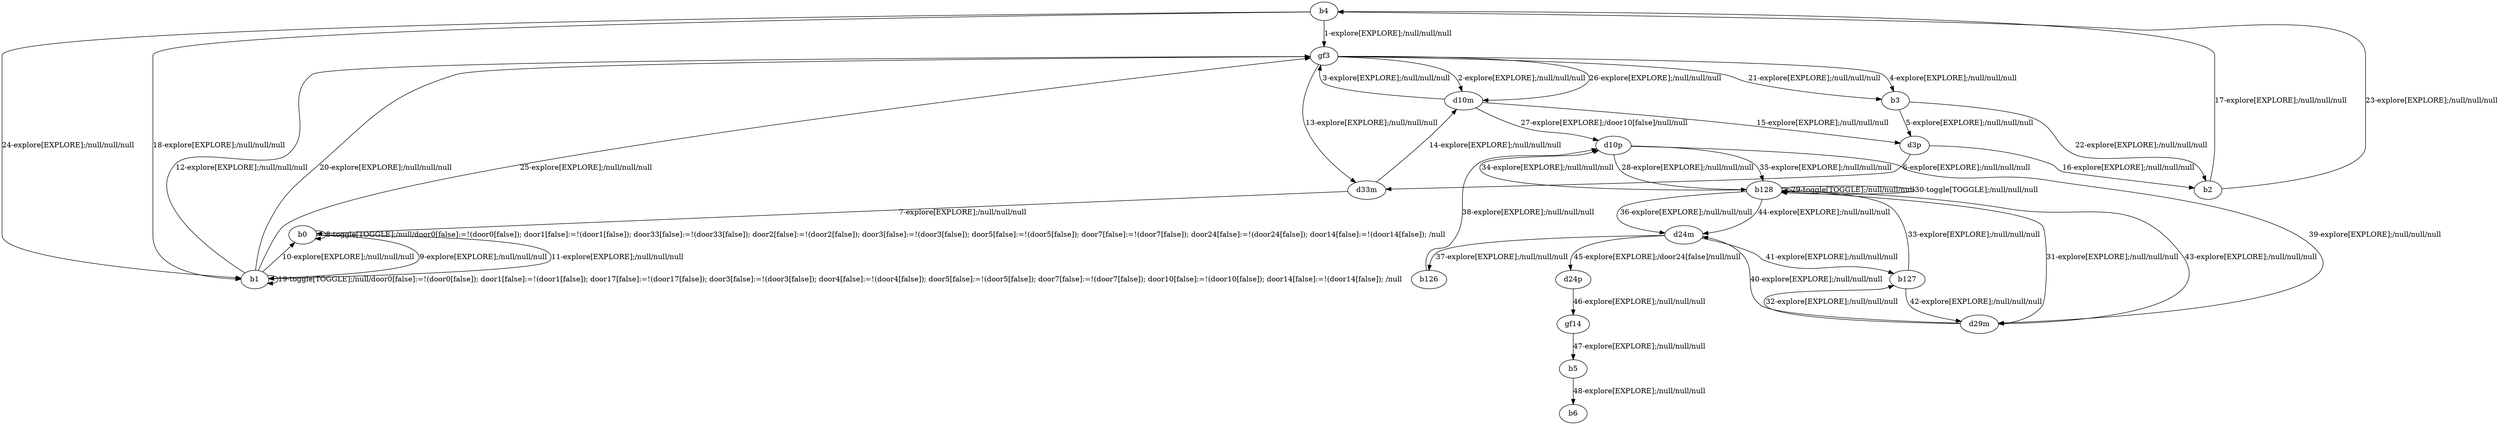 # Total number of goals covered by this test: 2
# b5 --> b6
# gf14 --> b5

digraph g {
"b4" -> "gf3" [label = "1-explore[EXPLORE];/null/null/null"];
"gf3" -> "d10m" [label = "2-explore[EXPLORE];/null/null/null"];
"d10m" -> "gf3" [label = "3-explore[EXPLORE];/null/null/null"];
"gf3" -> "b3" [label = "4-explore[EXPLORE];/null/null/null"];
"b3" -> "d3p" [label = "5-explore[EXPLORE];/null/null/null"];
"d3p" -> "d33m" [label = "6-explore[EXPLORE];/null/null/null"];
"d33m" -> "b0" [label = "7-explore[EXPLORE];/null/null/null"];
"b0" -> "b0" [label = "8-toggle[TOGGLE];/null/door0[false]:=!(door0[false]); door1[false]:=!(door1[false]); door33[false]:=!(door33[false]); door2[false]:=!(door2[false]); door3[false]:=!(door3[false]); door5[false]:=!(door5[false]); door7[false]:=!(door7[false]); door24[false]:=!(door24[false]); door14[false]:=!(door14[false]); /null"];
"b0" -> "b1" [label = "9-explore[EXPLORE];/null/null/null"];
"b1" -> "b0" [label = "10-explore[EXPLORE];/null/null/null"];
"b0" -> "b1" [label = "11-explore[EXPLORE];/null/null/null"];
"b1" -> "gf3" [label = "12-explore[EXPLORE];/null/null/null"];
"gf3" -> "d33m" [label = "13-explore[EXPLORE];/null/null/null"];
"d33m" -> "d10m" [label = "14-explore[EXPLORE];/null/null/null"];
"d10m" -> "d3p" [label = "15-explore[EXPLORE];/null/null/null"];
"d3p" -> "b2" [label = "16-explore[EXPLORE];/null/null/null"];
"b2" -> "b4" [label = "17-explore[EXPLORE];/null/null/null"];
"b4" -> "b1" [label = "18-explore[EXPLORE];/null/null/null"];
"b1" -> "b1" [label = "19-toggle[TOGGLE];/null/door0[false]:=!(door0[false]); door1[false]:=!(door1[false]); door17[false]:=!(door17[false]); door3[false]:=!(door3[false]); door4[false]:=!(door4[false]); door5[false]:=!(door5[false]); door7[false]:=!(door7[false]); door10[false]:=!(door10[false]); door14[false]:=!(door14[false]); /null"];
"b1" -> "gf3" [label = "20-explore[EXPLORE];/null/null/null"];
"gf3" -> "b3" [label = "21-explore[EXPLORE];/null/null/null"];
"b3" -> "b2" [label = "22-explore[EXPLORE];/null/null/null"];
"b2" -> "b4" [label = "23-explore[EXPLORE];/null/null/null"];
"b4" -> "b1" [label = "24-explore[EXPLORE];/null/null/null"];
"b1" -> "gf3" [label = "25-explore[EXPLORE];/null/null/null"];
"gf3" -> "d10m" [label = "26-explore[EXPLORE];/null/null/null"];
"d10m" -> "d10p" [label = "27-explore[EXPLORE];/door10[false]/null/null"];
"d10p" -> "b128" [label = "28-explore[EXPLORE];/null/null/null"];
"b128" -> "b128" [label = "29-toggle[TOGGLE];/null/null/null"];
"b128" -> "b128" [label = "30-toggle[TOGGLE];/null/null/null"];
"b128" -> "d29m" [label = "31-explore[EXPLORE];/null/null/null"];
"d29m" -> "b127" [label = "32-explore[EXPLORE];/null/null/null"];
"b127" -> "b128" [label = "33-explore[EXPLORE];/null/null/null"];
"b128" -> "d10p" [label = "34-explore[EXPLORE];/null/null/null"];
"d10p" -> "b128" [label = "35-explore[EXPLORE];/null/null/null"];
"b128" -> "d24m" [label = "36-explore[EXPLORE];/null/null/null"];
"d24m" -> "b126" [label = "37-explore[EXPLORE];/null/null/null"];
"b126" -> "d10p" [label = "38-explore[EXPLORE];/null/null/null"];
"d10p" -> "d29m" [label = "39-explore[EXPLORE];/null/null/null"];
"d29m" -> "d24m" [label = "40-explore[EXPLORE];/null/null/null"];
"d24m" -> "b127" [label = "41-explore[EXPLORE];/null/null/null"];
"b127" -> "d29m" [label = "42-explore[EXPLORE];/null/null/null"];
"d29m" -> "b128" [label = "43-explore[EXPLORE];/null/null/null"];
"b128" -> "d24m" [label = "44-explore[EXPLORE];/null/null/null"];
"d24m" -> "d24p" [label = "45-explore[EXPLORE];/door24[false]/null/null"];
"d24p" -> "gf14" [label = "46-explore[EXPLORE];/null/null/null"];
"gf14" -> "b5" [label = "47-explore[EXPLORE];/null/null/null"];
"b5" -> "b6" [label = "48-explore[EXPLORE];/null/null/null"];
}